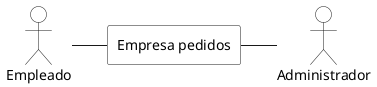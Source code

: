 @startuml

actor Empleado as em #white
actor Administrador as ad #white

rectangle "Empresa pedidos" as ep #white

em -right- ep
ad -left- ep


@enduml